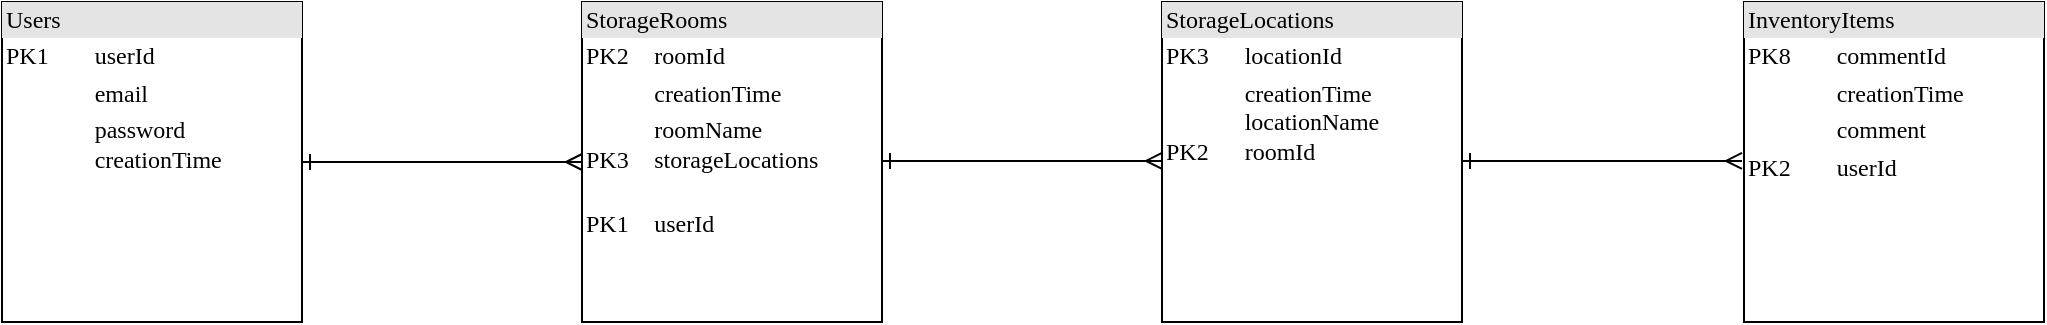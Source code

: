 <mxfile version="18.0.1" type="device"><diagram name="Page-1" id="2ca16b54-16f6-2749-3443-fa8db7711227"><mxGraphModel dx="1106" dy="997" grid="1" gridSize="10" guides="1" tooltips="1" connect="1" arrows="1" fold="1" page="1" pageScale="1" pageWidth="1100" pageHeight="850" background="#ffffff" math="0" shadow="0"><root><mxCell id="0"/><mxCell id="1" parent="0"/><mxCell id="2ed32ef02a7f4228-8" value="&lt;div style=&quot;box-sizing: border-box ; width: 100% ; background: #e4e4e4 ; padding: 2px&quot;&gt;Users&lt;/div&gt;&lt;table style=&quot;width: 100% ; font-size: 1em&quot; cellpadding=&quot;2&quot; cellspacing=&quot;0&quot;&gt;&lt;tbody&gt;&lt;tr&gt;&lt;td&gt;PK1&amp;nbsp;&lt;/td&gt;&lt;td&gt;userId&lt;/td&gt;&lt;/tr&gt;&lt;tr&gt;&lt;td&gt;&lt;br&gt;&lt;/td&gt;&lt;td&gt;email&lt;/td&gt;&lt;/tr&gt;&lt;tr&gt;&lt;td&gt;&lt;/td&gt;&lt;td&gt;password&lt;br&gt;creationTime&lt;/td&gt;&lt;/tr&gt;&lt;tr&gt;&lt;td&gt;&lt;br&gt;&lt;/td&gt;&lt;td&gt;&lt;br&gt;&lt;br&gt;&lt;/td&gt;&lt;/tr&gt;&lt;tr&gt;&lt;td&gt;&lt;/td&gt;&lt;td&gt;&lt;/td&gt;&lt;/tr&gt;&lt;/tbody&gt;&lt;/table&gt;" style="verticalAlign=top;align=left;overflow=fill;html=1;rounded=0;shadow=0;comic=0;labelBackgroundColor=none;strokeWidth=1;fontFamily=Verdana;fontSize=12" parent="1" vertex="1"><mxGeometry x="40" y="80" width="150" height="160" as="geometry"/></mxCell><mxCell id="efaVm8W8k_bG7TAcjsgC-7" value="&lt;div style=&quot;box-sizing: border-box ; width: 100% ; background: #e4e4e4 ; padding: 2px&quot;&gt;StorageRooms&lt;/div&gt;&lt;table style=&quot;width: 100% ; font-size: 1em&quot; cellpadding=&quot;2&quot; cellspacing=&quot;0&quot;&gt;&lt;tbody&gt;&lt;tr&gt;&lt;td&gt;PK2&lt;/td&gt;&lt;td&gt;roomId&lt;/td&gt;&lt;/tr&gt;&lt;tr&gt;&lt;td&gt;&lt;br&gt;&lt;/td&gt;&lt;td&gt;creationTime&lt;/td&gt;&lt;/tr&gt;&lt;tr&gt;&lt;td&gt;PK3&lt;/td&gt;&lt;td&gt;roomName&lt;br&gt;storageLocations&lt;br&gt;&lt;br&gt;&lt;/td&gt;&lt;/tr&gt;&lt;tr&gt;&lt;td&gt;PK1&lt;br&gt;&lt;/td&gt;&lt;td&gt;userId&lt;br&gt;&lt;/td&gt;&lt;/tr&gt;&lt;tr&gt;&lt;td&gt;&lt;/td&gt;&lt;td&gt;&lt;/td&gt;&lt;/tr&gt;&lt;/tbody&gt;&lt;/table&gt;" style="verticalAlign=top;align=left;overflow=fill;html=1;rounded=0;shadow=0;comic=0;labelBackgroundColor=none;strokeWidth=1;fontFamily=Verdana;fontSize=12" parent="1" vertex="1"><mxGeometry x="330" y="80" width="150" height="160" as="geometry"/></mxCell><mxCell id="efaVm8W8k_bG7TAcjsgC-9" value="&lt;div style=&quot;box-sizing: border-box ; width: 100% ; background: #e4e4e4 ; padding: 2px&quot;&gt;InventoryItems&lt;/div&gt;&lt;table style=&quot;width: 100% ; font-size: 1em&quot; cellpadding=&quot;2&quot; cellspacing=&quot;0&quot;&gt;&lt;tbody&gt;&lt;tr&gt;&lt;td&gt;PK8&amp;nbsp;&lt;/td&gt;&lt;td&gt;commentId&lt;/td&gt;&lt;/tr&gt;&lt;tr&gt;&lt;td&gt;&lt;br&gt;&lt;/td&gt;&lt;td&gt;creationTime&lt;/td&gt;&lt;/tr&gt;&lt;tr&gt;&lt;td&gt;&lt;/td&gt;&lt;td&gt;comment&lt;br&gt;&lt;/td&gt;&lt;/tr&gt;&lt;tr&gt;&lt;td&gt;PK2&lt;/td&gt;&lt;td&gt;userId&lt;/td&gt;&lt;/tr&gt;&lt;tr&gt;&lt;td&gt;&lt;/td&gt;&lt;td&gt;&lt;/td&gt;&lt;/tr&gt;&lt;/tbody&gt;&lt;/table&gt;" style="verticalAlign=top;align=left;overflow=fill;html=1;rounded=0;shadow=0;comic=0;labelBackgroundColor=none;strokeWidth=1;fontFamily=Verdana;fontSize=12" parent="1" vertex="1"><mxGeometry x="911" y="80" width="150" height="160" as="geometry"/></mxCell><mxCell id="efaVm8W8k_bG7TAcjsgC-13" value="&lt;div style=&quot;box-sizing: border-box ; width: 100% ; background: #e4e4e4 ; padding: 2px&quot;&gt;StorageLocations&lt;/div&gt;&lt;table style=&quot;width: 100% ; font-size: 1em&quot; cellpadding=&quot;2&quot; cellspacing=&quot;0&quot;&gt;&lt;tbody&gt;&lt;tr&gt;&lt;td&gt;PK3&lt;/td&gt;&lt;td&gt;locationId&lt;/td&gt;&lt;/tr&gt;&lt;tr&gt;&lt;td&gt;PK2&lt;/td&gt;&lt;td&gt;creationTime&lt;br&gt;locationName&lt;br&gt;roomId&lt;br&gt;&lt;br&gt;&lt;br&gt;&lt;/td&gt;&lt;/tr&gt;&lt;/tbody&gt;&lt;/table&gt;" style="verticalAlign=top;align=left;overflow=fill;html=1;rounded=0;shadow=0;comic=0;labelBackgroundColor=none;strokeWidth=1;fontFamily=Verdana;fontSize=12" parent="1" vertex="1"><mxGeometry x="620" y="80" width="150" height="160" as="geometry"/></mxCell><mxCell id="efaVm8W8k_bG7TAcjsgC-15" style="edgeStyle=orthogonalEdgeStyle;html=1;labelBackgroundColor=none;startArrow=ERmany;endArrow=ERone;fontFamily=Verdana;fontSize=12;align=left;startFill=0;endFill=0;exitX=0;exitY=0.5;exitDx=0;exitDy=0;" parent="1" source="efaVm8W8k_bG7TAcjsgC-7" edge="1"><mxGeometry relative="1" as="geometry"><mxPoint x="247" y="236" as="sourcePoint"/><mxPoint x="190" y="160" as="targetPoint"/></mxGeometry></mxCell><mxCell id="tSs-ES45TmmC0LkwOWmw-1" style="edgeStyle=orthogonalEdgeStyle;html=1;labelBackgroundColor=none;startArrow=ERmany;endArrow=ERone;fontFamily=Verdana;fontSize=12;align=left;startFill=0;endFill=0;exitX=0;exitY=0.5;exitDx=0;exitDy=0;" parent="1" edge="1"><mxGeometry relative="1" as="geometry"><mxPoint x="620" y="159.47" as="sourcePoint"/><mxPoint x="480" y="159.47" as="targetPoint"/></mxGeometry></mxCell><mxCell id="tSs-ES45TmmC0LkwOWmw-2" style="edgeStyle=orthogonalEdgeStyle;html=1;labelBackgroundColor=none;startArrow=ERmany;endArrow=ERone;fontFamily=Verdana;fontSize=12;align=left;startFill=0;endFill=0;exitX=0;exitY=0.5;exitDx=0;exitDy=0;" parent="1" edge="1"><mxGeometry relative="1" as="geometry"><mxPoint x="910" y="159.47" as="sourcePoint"/><mxPoint x="770" y="159.47" as="targetPoint"/></mxGeometry></mxCell></root></mxGraphModel></diagram></mxfile>